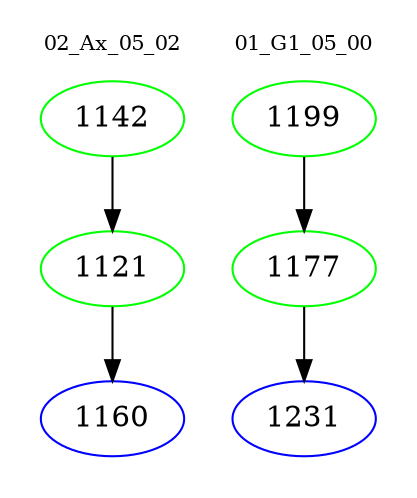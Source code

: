 digraph{
subgraph cluster_0 {
color = white
label = "02_Ax_05_02";
fontsize=10;
T0_1142 [label="1142", color="green"]
T0_1142 -> T0_1121 [color="black"]
T0_1121 [label="1121", color="green"]
T0_1121 -> T0_1160 [color="black"]
T0_1160 [label="1160", color="blue"]
}
subgraph cluster_1 {
color = white
label = "01_G1_05_00";
fontsize=10;
T1_1199 [label="1199", color="green"]
T1_1199 -> T1_1177 [color="black"]
T1_1177 [label="1177", color="green"]
T1_1177 -> T1_1231 [color="black"]
T1_1231 [label="1231", color="blue"]
}
}
